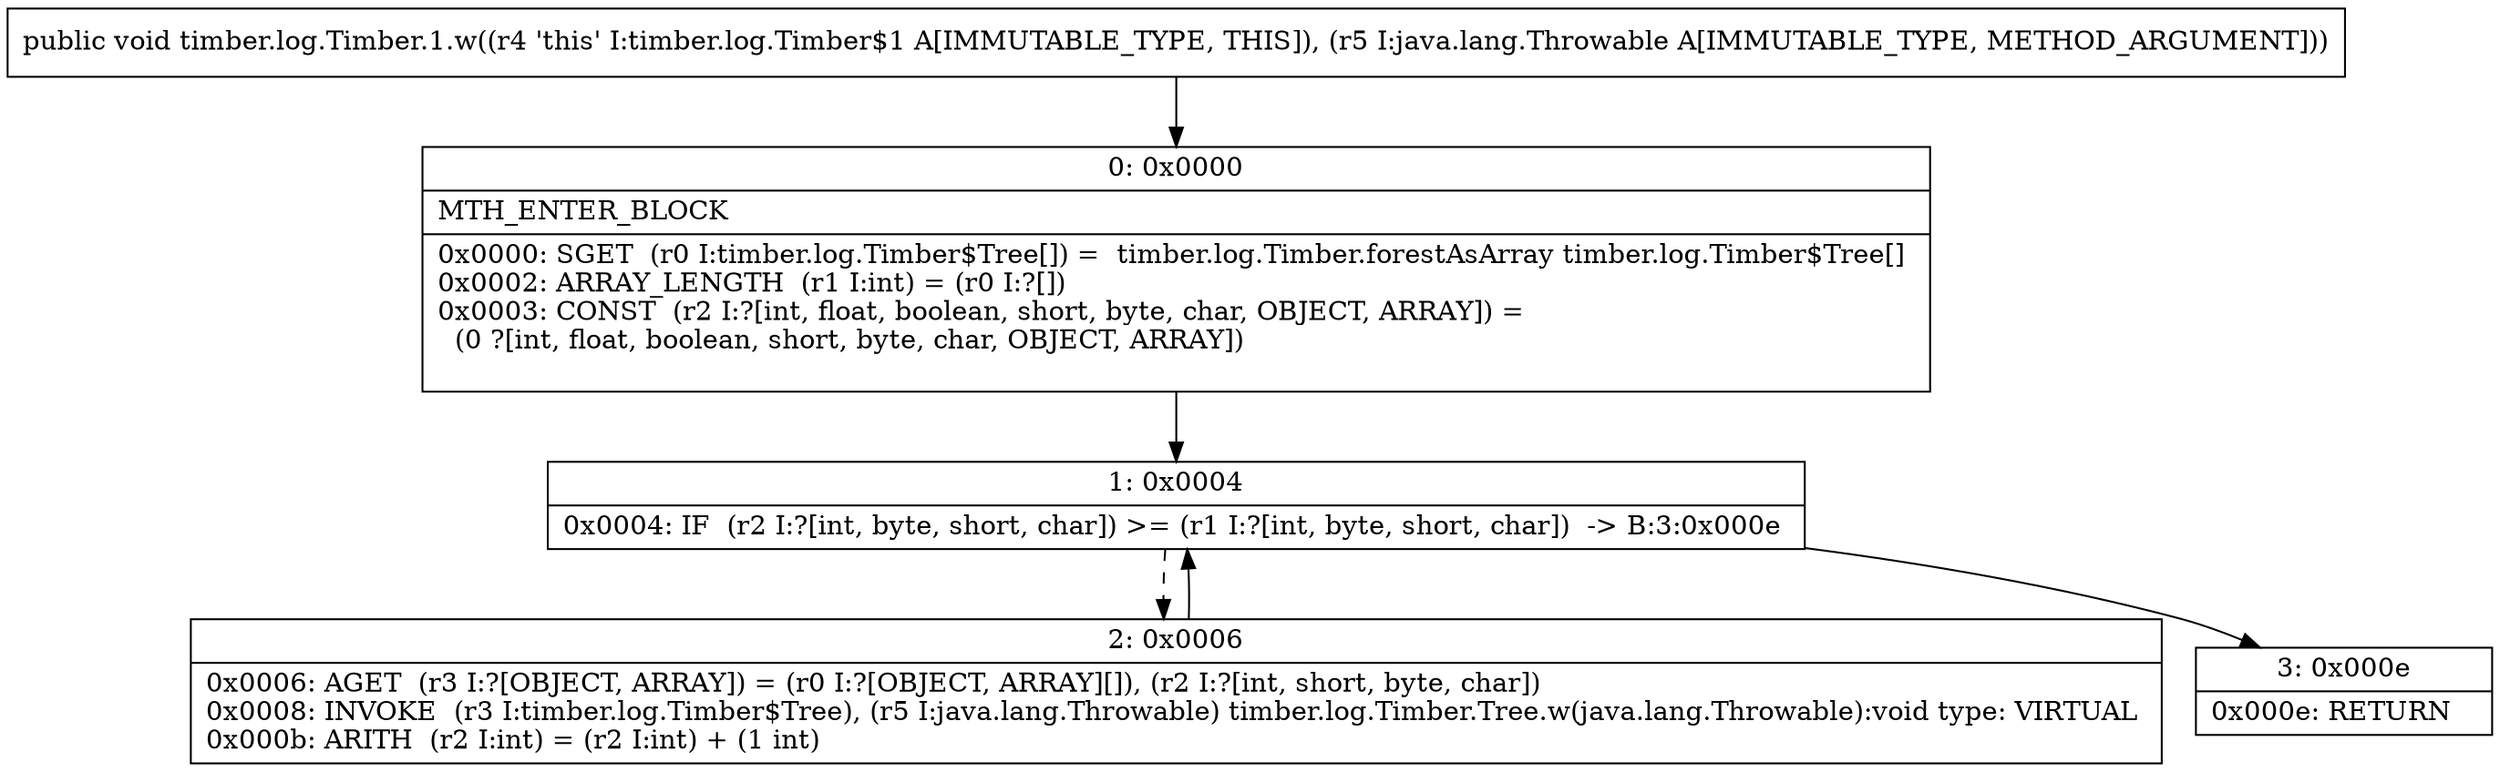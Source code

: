 digraph "CFG fortimber.log.Timber.1.w(Ljava\/lang\/Throwable;)V" {
Node_0 [shape=record,label="{0\:\ 0x0000|MTH_ENTER_BLOCK\l|0x0000: SGET  (r0 I:timber.log.Timber$Tree[]) =  timber.log.Timber.forestAsArray timber.log.Timber$Tree[] \l0x0002: ARRAY_LENGTH  (r1 I:int) = (r0 I:?[]) \l0x0003: CONST  (r2 I:?[int, float, boolean, short, byte, char, OBJECT, ARRAY]) = \l  (0 ?[int, float, boolean, short, byte, char, OBJECT, ARRAY])\l \l}"];
Node_1 [shape=record,label="{1\:\ 0x0004|0x0004: IF  (r2 I:?[int, byte, short, char]) \>= (r1 I:?[int, byte, short, char])  \-\> B:3:0x000e \l}"];
Node_2 [shape=record,label="{2\:\ 0x0006|0x0006: AGET  (r3 I:?[OBJECT, ARRAY]) = (r0 I:?[OBJECT, ARRAY][]), (r2 I:?[int, short, byte, char]) \l0x0008: INVOKE  (r3 I:timber.log.Timber$Tree), (r5 I:java.lang.Throwable) timber.log.Timber.Tree.w(java.lang.Throwable):void type: VIRTUAL \l0x000b: ARITH  (r2 I:int) = (r2 I:int) + (1 int) \l}"];
Node_3 [shape=record,label="{3\:\ 0x000e|0x000e: RETURN   \l}"];
MethodNode[shape=record,label="{public void timber.log.Timber.1.w((r4 'this' I:timber.log.Timber$1 A[IMMUTABLE_TYPE, THIS]), (r5 I:java.lang.Throwable A[IMMUTABLE_TYPE, METHOD_ARGUMENT])) }"];
MethodNode -> Node_0;
Node_0 -> Node_1;
Node_1 -> Node_2[style=dashed];
Node_1 -> Node_3;
Node_2 -> Node_1;
}

